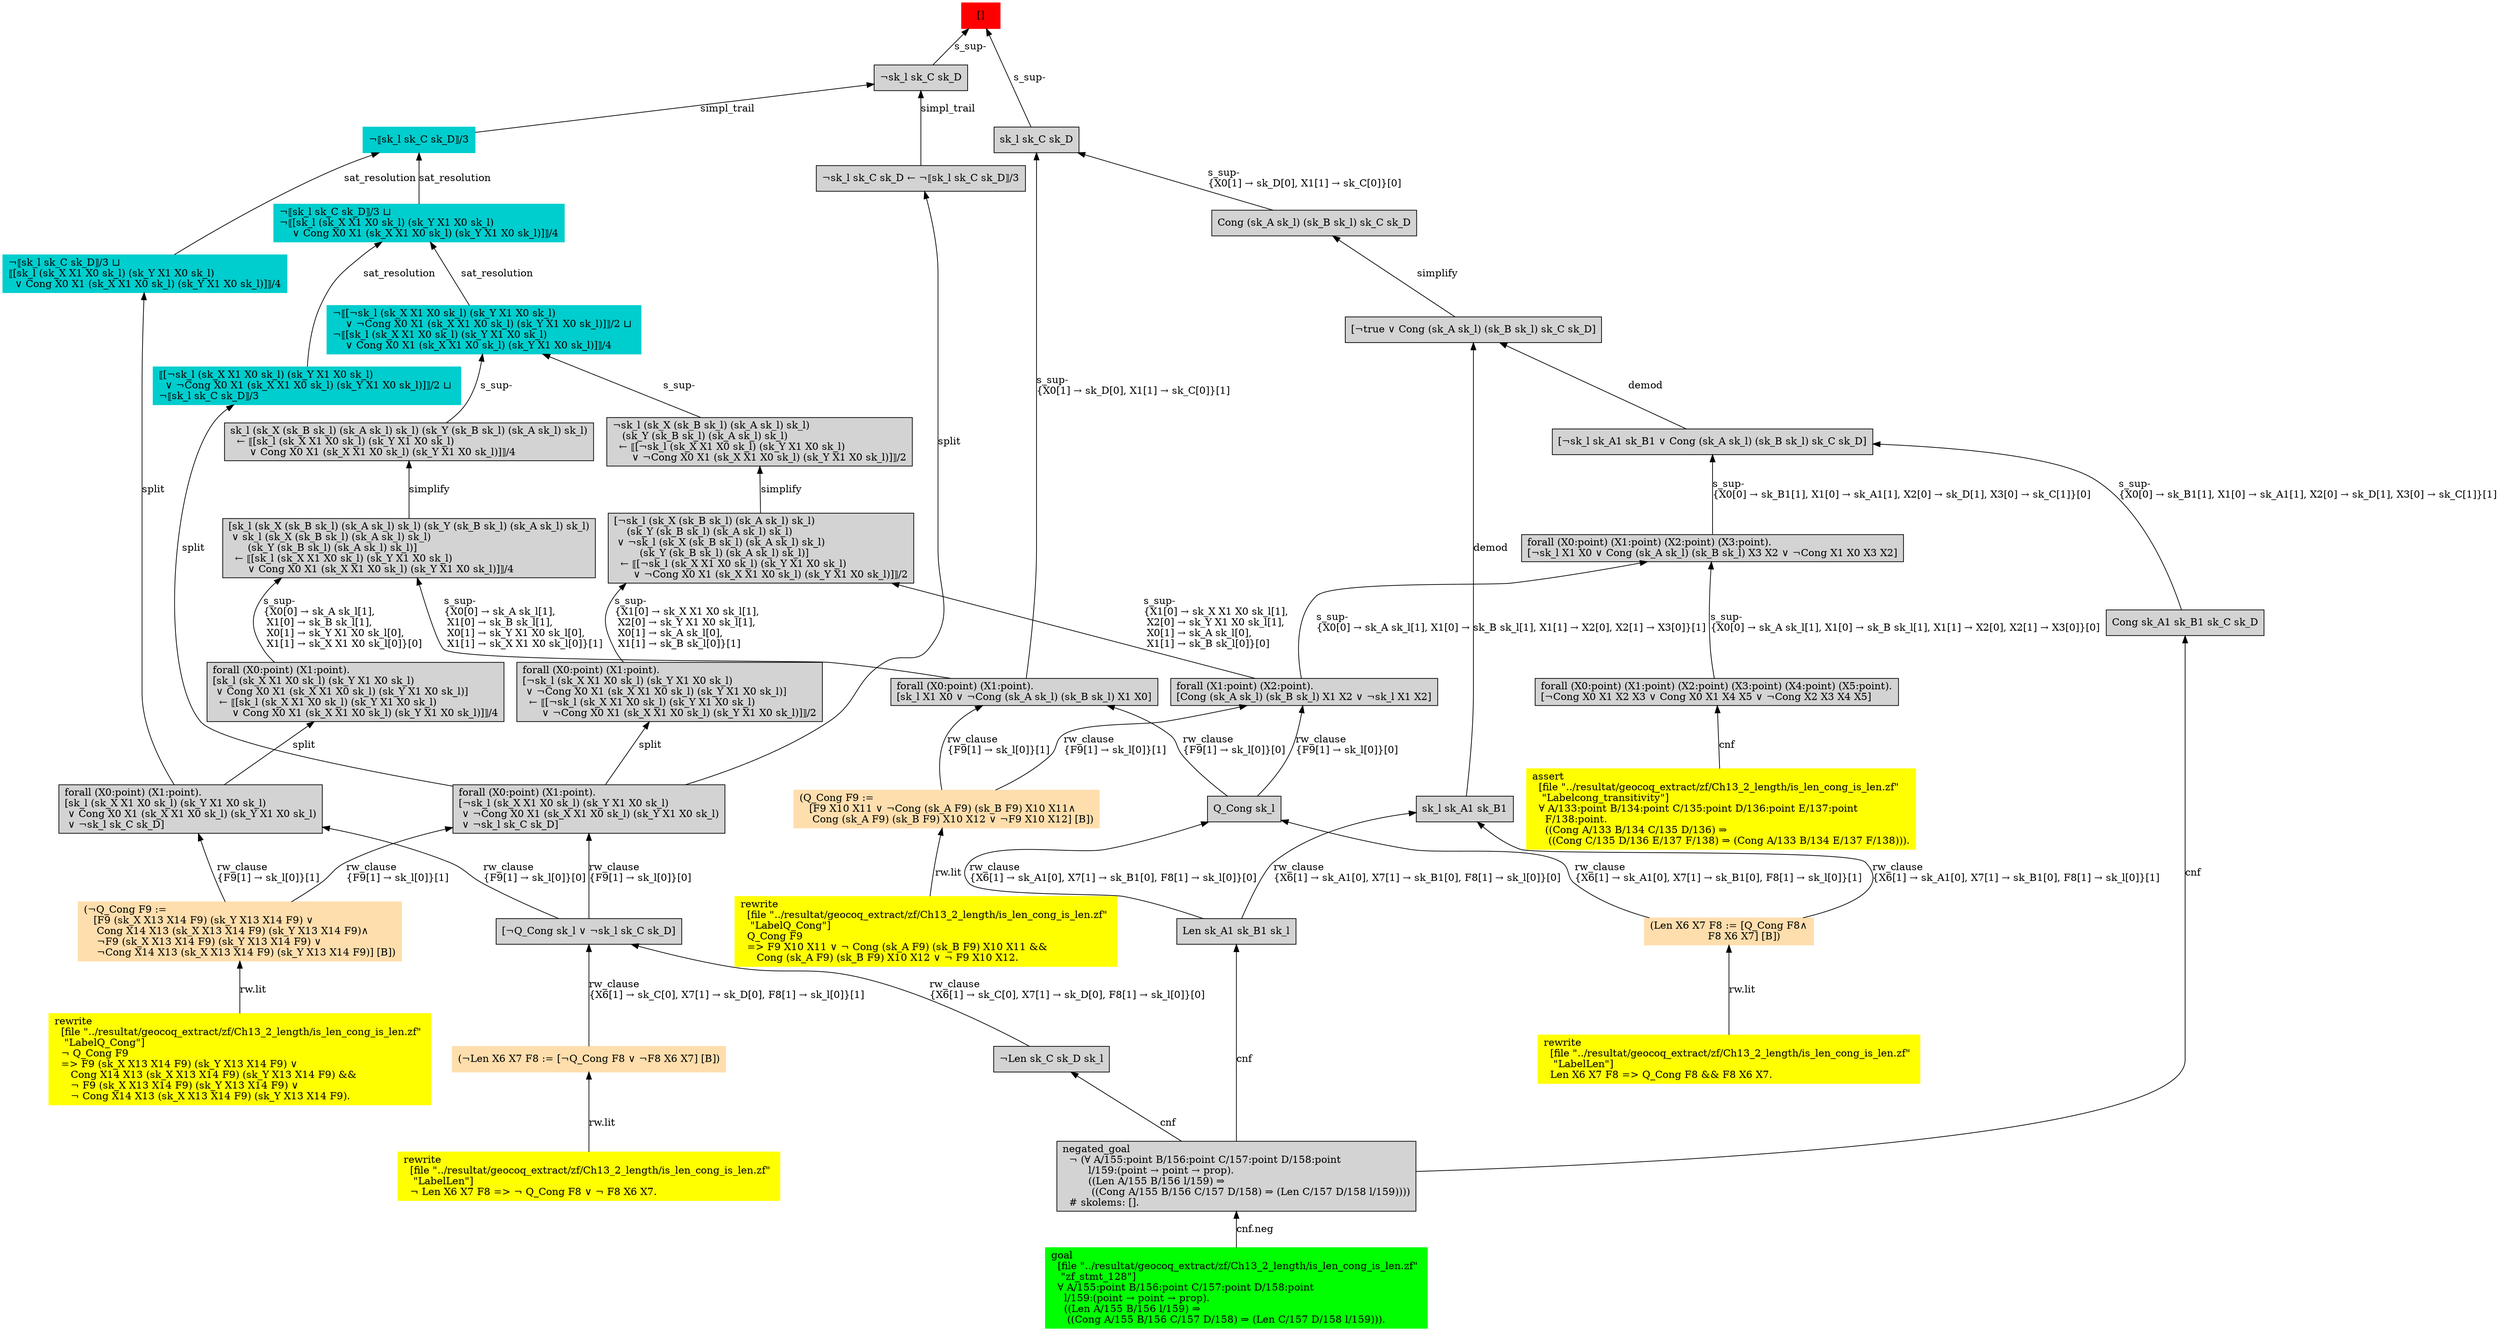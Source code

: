 digraph "unsat_graph" {
  vertex_0 [color=red, label="[]", shape=box, style=filled];
  vertex_0 -> vertex_1 [label="s_sup-\l", dir="back"];
  vertex_1 [shape=box, label="¬sk_l sk_C sk_D\l", style=filled];
  vertex_1 -> vertex_2 [label="simpl_trail", dir="back"];
  vertex_2 [color=cyan3, shape=box, label="¬⟦sk_l sk_C sk_D⟧/3\l", style=filled];
  vertex_2 -> vertex_3 [label="sat_resolution", dir="back"];
  vertex_3 [color=cyan3, shape=box, label="¬⟦sk_l sk_C sk_D⟧/3 ⊔ \l⟦[sk_l (sk_X X1 X0 sk_l) (sk_Y X1 X0 sk_l)\l  ∨ Cong X0 X1 (sk_X X1 X0 sk_l) (sk_Y X1 X0 sk_l)]⟧/4\l", style=filled];
  vertex_3 -> vertex_4 [label="split", dir="back"];
  vertex_4 [shape=box, label="forall (X0:point) (X1:point).\l[sk_l (sk_X X1 X0 sk_l) (sk_Y X1 X0 sk_l)\l ∨ Cong X0 X1 (sk_X X1 X0 sk_l) (sk_Y X1 X0 sk_l)\l ∨ ¬sk_l sk_C sk_D]\l", style=filled];
  vertex_4 -> vertex_5 [label="rw_clause\l\{F9[1] → sk_l[0]\}[1]\l", dir="back"];
  vertex_5 [color=navajowhite, shape=box, label="(¬Q_Cong F9 :=\l   [F9 (sk_X X13 X14 F9) (sk_Y X13 X14 F9) ∨ \l    Cong X14 X13 (sk_X X13 X14 F9) (sk_Y X13 X14 F9)∧\l    ¬F9 (sk_X X13 X14 F9) (sk_Y X13 X14 F9) ∨ \l    ¬Cong X14 X13 (sk_X X13 X14 F9) (sk_Y X13 X14 F9)] [B])\l", style=filled];
  vertex_5 -> vertex_6 [label="rw.lit", dir="back"];
  vertex_6 [color=yellow, shape=box, label="rewrite\l  [file \"../resultat/geocoq_extract/zf/Ch13_2_length/is_len_cong_is_len.zf\" \l   \"LabelQ_Cong\"]\l  ¬ Q_Cong F9\l  =\> F9 (sk_X X13 X14 F9) (sk_Y X13 X14 F9) ∨ \l     Cong X14 X13 (sk_X X13 X14 F9) (sk_Y X13 X14 F9) && \l     ¬ F9 (sk_X X13 X14 F9) (sk_Y X13 X14 F9) ∨ \l     ¬ Cong X14 X13 (sk_X X13 X14 F9) (sk_Y X13 X14 F9).\l", style=filled];
  vertex_4 -> vertex_7 [label="rw_clause\l\{F9[1] → sk_l[0]\}[0]\l", dir="back"];
  vertex_7 [shape=box, label="[¬Q_Cong sk_l ∨ ¬sk_l sk_C sk_D]\l", style=filled];
  vertex_7 -> vertex_8 [label="rw_clause\l\{X6[1] → sk_C[0], X7[1] → sk_D[0], F8[1] → sk_l[0]\}[1]\l", dir="back"];
  vertex_8 [color=navajowhite, shape=box, label="(¬Len X6 X7 F8 := [¬Q_Cong F8 ∨ ¬F8 X6 X7] [B])\l", style=filled];
  vertex_8 -> vertex_9 [label="rw.lit", dir="back"];
  vertex_9 [color=yellow, shape=box, label="rewrite\l  [file \"../resultat/geocoq_extract/zf/Ch13_2_length/is_len_cong_is_len.zf\" \l   \"LabelLen\"]\l  ¬ Len X6 X7 F8 =\> ¬ Q_Cong F8 ∨ ¬ F8 X6 X7.\l", style=filled];
  vertex_7 -> vertex_10 [label="rw_clause\l\{X6[1] → sk_C[0], X7[1] → sk_D[0], F8[1] → sk_l[0]\}[0]\l", dir="back"];
  vertex_10 [shape=box, label="¬Len sk_C sk_D sk_l\l", style=filled];
  vertex_10 -> vertex_11 [label="cnf", dir="back"];
  vertex_11 [shape=box, label="negated_goal\l  ¬ (∀ A/155:point B/156:point C/157:point D/158:point \l        l/159:(point → point → prop).\l        ((Len A/155 B/156 l/159) ⇒\l         ((Cong A/155 B/156 C/157 D/158) ⇒ (Len C/157 D/158 l/159))))\l  # skolems: [].\l", style=filled];
  vertex_11 -> vertex_12 [label="cnf.neg", dir="back"];
  vertex_12 [color=green, shape=box, label="goal\l  [file \"../resultat/geocoq_extract/zf/Ch13_2_length/is_len_cong_is_len.zf\" \l   \"zf_stmt_128\"]\l  ∀ A/155:point B/156:point C/157:point D/158:point \l    l/159:(point → point → prop).\l    ((Len A/155 B/156 l/159) ⇒\l     ((Cong A/155 B/156 C/157 D/158) ⇒ (Len C/157 D/158 l/159))).\l", style=filled];
  vertex_2 -> vertex_13 [label="sat_resolution", dir="back"];
  vertex_13 [color=cyan3, shape=box, label="¬⟦sk_l sk_C sk_D⟧/3 ⊔ \l¬⟦[sk_l (sk_X X1 X0 sk_l) (sk_Y X1 X0 sk_l)\l    ∨ Cong X0 X1 (sk_X X1 X0 sk_l) (sk_Y X1 X0 sk_l)]⟧/4\l", style=filled];
  vertex_13 -> vertex_14 [label="sat_resolution", dir="back"];
  vertex_14 [color=cyan3, shape=box, label="⟦[¬sk_l (sk_X X1 X0 sk_l) (sk_Y X1 X0 sk_l)\l  ∨ ¬Cong X0 X1 (sk_X X1 X0 sk_l) (sk_Y X1 X0 sk_l)]⟧/2 ⊔ \l¬⟦sk_l sk_C sk_D⟧/3\l", style=filled];
  vertex_14 -> vertex_15 [label="split", dir="back"];
  vertex_15 [shape=box, label="forall (X0:point) (X1:point).\l[¬sk_l (sk_X X1 X0 sk_l) (sk_Y X1 X0 sk_l)\l ∨ ¬Cong X0 X1 (sk_X X1 X0 sk_l) (sk_Y X1 X0 sk_l)\l ∨ ¬sk_l sk_C sk_D]\l", style=filled];
  vertex_15 -> vertex_5 [label="rw_clause\l\{F9[1] → sk_l[0]\}[1]\l", dir="back"];
  vertex_15 -> vertex_7 [label="rw_clause\l\{F9[1] → sk_l[0]\}[0]\l", dir="back"];
  vertex_13 -> vertex_16 [label="sat_resolution", dir="back"];
  vertex_16 [color=cyan3, shape=box, label="¬⟦[¬sk_l (sk_X X1 X0 sk_l) (sk_Y X1 X0 sk_l)\l    ∨ ¬Cong X0 X1 (sk_X X1 X0 sk_l) (sk_Y X1 X0 sk_l)]⟧/2 ⊔ \l¬⟦[sk_l (sk_X X1 X0 sk_l) (sk_Y X1 X0 sk_l)\l    ∨ Cong X0 X1 (sk_X X1 X0 sk_l) (sk_Y X1 X0 sk_l)]⟧/4\l", style=filled];
  vertex_16 -> vertex_17 [label="s_sup-\l", dir="back"];
  vertex_17 [shape=box, label="¬sk_l (sk_X (sk_B sk_l) (sk_A sk_l) sk_l) \l   (sk_Y (sk_B sk_l) (sk_A sk_l) sk_l)\l  ← ⟦[¬sk_l (sk_X X1 X0 sk_l) (sk_Y X1 X0 sk_l)\l      ∨ ¬Cong X0 X1 (sk_X X1 X0 sk_l) (sk_Y X1 X0 sk_l)]⟧/2\l", style=filled];
  vertex_17 -> vertex_18 [label="simplify", dir="back"];
  vertex_18 [shape=box, label="[¬sk_l (sk_X (sk_B sk_l) (sk_A sk_l) sk_l) \l    (sk_Y (sk_B sk_l) (sk_A sk_l) sk_l)\l ∨ ¬sk_l (sk_X (sk_B sk_l) (sk_A sk_l) sk_l) \l        (sk_Y (sk_B sk_l) (sk_A sk_l) sk_l)]\l  ← ⟦[¬sk_l (sk_X X1 X0 sk_l) (sk_Y X1 X0 sk_l)\l      ∨ ¬Cong X0 X1 (sk_X X1 X0 sk_l) (sk_Y X1 X0 sk_l)]⟧/2\l", style=filled];
  vertex_18 -> vertex_19 [label="s_sup-\l\{X1[0] → sk_X X1 X0 sk_l[1], \l X2[0] → sk_Y X1 X0 sk_l[1], \l X0[1] → sk_A sk_l[0], \l X1[1] → sk_B sk_l[0]\}[1]\l", dir="back"];
  vertex_19 [shape=box, label="forall (X0:point) (X1:point).\l[¬sk_l (sk_X X1 X0 sk_l) (sk_Y X1 X0 sk_l)\l ∨ ¬Cong X0 X1 (sk_X X1 X0 sk_l) (sk_Y X1 X0 sk_l)]\l  ← ⟦[¬sk_l (sk_X X1 X0 sk_l) (sk_Y X1 X0 sk_l)\l      ∨ ¬Cong X0 X1 (sk_X X1 X0 sk_l) (sk_Y X1 X0 sk_l)]⟧/2\l", style=filled];
  vertex_19 -> vertex_15 [label="split", dir="back"];
  vertex_18 -> vertex_20 [label="s_sup-\l\{X1[0] → sk_X X1 X0 sk_l[1], \l X2[0] → sk_Y X1 X0 sk_l[1], \l X0[1] → sk_A sk_l[0], \l X1[1] → sk_B sk_l[0]\}[0]\l", dir="back"];
  vertex_20 [shape=box, label="forall (X1:point) (X2:point).\l[Cong (sk_A sk_l) (sk_B sk_l) X1 X2 ∨ ¬sk_l X1 X2]\l", style=filled];
  vertex_20 -> vertex_21 [label="rw_clause\l\{F9[1] → sk_l[0]\}[1]\l", dir="back"];
  vertex_21 [color=navajowhite, shape=box, label="(Q_Cong F9 :=\l   [F9 X10 X11 ∨ ¬Cong (sk_A F9) (sk_B F9) X10 X11∧\l    Cong (sk_A F9) (sk_B F9) X10 X12 ∨ ¬F9 X10 X12] [B])\l", style=filled];
  vertex_21 -> vertex_22 [label="rw.lit", dir="back"];
  vertex_22 [color=yellow, shape=box, label="rewrite\l  [file \"../resultat/geocoq_extract/zf/Ch13_2_length/is_len_cong_is_len.zf\" \l   \"LabelQ_Cong\"]\l  Q_Cong F9\l  =\> F9 X10 X11 ∨ ¬ Cong (sk_A F9) (sk_B F9) X10 X11 && \l     Cong (sk_A F9) (sk_B F9) X10 X12 ∨ ¬ F9 X10 X12.\l", style=filled];
  vertex_20 -> vertex_23 [label="rw_clause\l\{F9[1] → sk_l[0]\}[0]\l", dir="back"];
  vertex_23 [shape=box, label="Q_Cong sk_l\l", style=filled];
  vertex_23 -> vertex_24 [label="rw_clause\l\{X6[1] → sk_A1[0], X7[1] → sk_B1[0], F8[1] → sk_l[0]\}[1]\l", dir="back"];
  vertex_24 [color=navajowhite, shape=box, label="(Len X6 X7 F8 := [Q_Cong F8∧\l                  F8 X6 X7] [B])\l", style=filled];
  vertex_24 -> vertex_25 [label="rw.lit", dir="back"];
  vertex_25 [color=yellow, shape=box, label="rewrite\l  [file \"../resultat/geocoq_extract/zf/Ch13_2_length/is_len_cong_is_len.zf\" \l   \"LabelLen\"]\l  Len X6 X7 F8 =\> Q_Cong F8 && F8 X6 X7.\l", style=filled];
  vertex_23 -> vertex_26 [label="rw_clause\l\{X6[1] → sk_A1[0], X7[1] → sk_B1[0], F8[1] → sk_l[0]\}[0]\l", dir="back"];
  vertex_26 [shape=box, label="Len sk_A1 sk_B1 sk_l\l", style=filled];
  vertex_26 -> vertex_11 [label="cnf", dir="back"];
  vertex_16 -> vertex_27 [label="s_sup-\l", dir="back"];
  vertex_27 [shape=box, label="sk_l (sk_X (sk_B sk_l) (sk_A sk_l) sk_l) (sk_Y (sk_B sk_l) (sk_A sk_l) sk_l)\l  ← ⟦[sk_l (sk_X X1 X0 sk_l) (sk_Y X1 X0 sk_l)\l      ∨ Cong X0 X1 (sk_X X1 X0 sk_l) (sk_Y X1 X0 sk_l)]⟧/4\l", style=filled];
  vertex_27 -> vertex_28 [label="simplify", dir="back"];
  vertex_28 [shape=box, label="[sk_l (sk_X (sk_B sk_l) (sk_A sk_l) sk_l) (sk_Y (sk_B sk_l) (sk_A sk_l) sk_l)\l ∨ sk_l (sk_X (sk_B sk_l) (sk_A sk_l) sk_l) \l      (sk_Y (sk_B sk_l) (sk_A sk_l) sk_l)]\l  ← ⟦[sk_l (sk_X X1 X0 sk_l) (sk_Y X1 X0 sk_l)\l      ∨ Cong X0 X1 (sk_X X1 X0 sk_l) (sk_Y X1 X0 sk_l)]⟧/4\l", style=filled];
  vertex_28 -> vertex_29 [label="s_sup-\l\{X0[0] → sk_A sk_l[1], \l X1[0] → sk_B sk_l[1], \l X0[1] → sk_Y X1 X0 sk_l[0], \l X1[1] → sk_X X1 X0 sk_l[0]\}[1]\l", dir="back"];
  vertex_29 [shape=box, label="forall (X0:point) (X1:point).\l[sk_l X1 X0 ∨ ¬Cong (sk_A sk_l) (sk_B sk_l) X1 X0]\l", style=filled];
  vertex_29 -> vertex_21 [label="rw_clause\l\{F9[1] → sk_l[0]\}[1]\l", dir="back"];
  vertex_29 -> vertex_23 [label="rw_clause\l\{F9[1] → sk_l[0]\}[0]\l", dir="back"];
  vertex_28 -> vertex_30 [label="s_sup-\l\{X0[0] → sk_A sk_l[1], \l X1[0] → sk_B sk_l[1], \l X0[1] → sk_Y X1 X0 sk_l[0], \l X1[1] → sk_X X1 X0 sk_l[0]\}[0]\l", dir="back"];
  vertex_30 [shape=box, label="forall (X0:point) (X1:point).\l[sk_l (sk_X X1 X0 sk_l) (sk_Y X1 X0 sk_l)\l ∨ Cong X0 X1 (sk_X X1 X0 sk_l) (sk_Y X1 X0 sk_l)]\l  ← ⟦[sk_l (sk_X X1 X0 sk_l) (sk_Y X1 X0 sk_l)\l      ∨ Cong X0 X1 (sk_X X1 X0 sk_l) (sk_Y X1 X0 sk_l)]⟧/4\l", style=filled];
  vertex_30 -> vertex_4 [label="split", dir="back"];
  vertex_1 -> vertex_31 [label="simpl_trail", dir="back"];
  vertex_31 [shape=box, label="¬sk_l sk_C sk_D ← ¬⟦sk_l sk_C sk_D⟧/3\l", style=filled];
  vertex_31 -> vertex_15 [label="split", dir="back"];
  vertex_0 -> vertex_32 [label="s_sup-\l", dir="back"];
  vertex_32 [shape=box, label="sk_l sk_C sk_D\l", style=filled];
  vertex_32 -> vertex_29 [label="s_sup-\l\{X0[1] → sk_D[0], X1[1] → sk_C[0]\}[1]\l", dir="back"];
  vertex_32 -> vertex_33 [label="s_sup-\l\{X0[1] → sk_D[0], X1[1] → sk_C[0]\}[0]\l", dir="back"];
  vertex_33 [shape=box, label="Cong (sk_A sk_l) (sk_B sk_l) sk_C sk_D\l", style=filled];
  vertex_33 -> vertex_34 [label="simplify", dir="back"];
  vertex_34 [shape=box, label="[¬true ∨ Cong (sk_A sk_l) (sk_B sk_l) sk_C sk_D]\l", style=filled];
  vertex_34 -> vertex_35 [label="demod", dir="back"];
  vertex_35 [shape=box, label="sk_l sk_A1 sk_B1\l", style=filled];
  vertex_35 -> vertex_24 [label="rw_clause\l\{X6[1] → sk_A1[0], X7[1] → sk_B1[0], F8[1] → sk_l[0]\}[1]\l", dir="back"];
  vertex_35 -> vertex_26 [label="rw_clause\l\{X6[1] → sk_A1[0], X7[1] → sk_B1[0], F8[1] → sk_l[0]\}[0]\l", dir="back"];
  vertex_34 -> vertex_36 [label="demod", dir="back"];
  vertex_36 [shape=box, label="[¬sk_l sk_A1 sk_B1 ∨ Cong (sk_A sk_l) (sk_B sk_l) sk_C sk_D]\l", style=filled];
  vertex_36 -> vertex_37 [label="s_sup-\l\{X0[0] → sk_B1[1], X1[0] → sk_A1[1], X2[0] → sk_D[1], X3[0] → sk_C[1]\}[0]\l", dir="back"];
  vertex_37 [shape=box, label="forall (X0:point) (X1:point) (X2:point) (X3:point).\l[¬sk_l X1 X0 ∨ Cong (sk_A sk_l) (sk_B sk_l) X3 X2 ∨ ¬Cong X1 X0 X3 X2]\l", style=filled];
  vertex_37 -> vertex_38 [label="s_sup-\l\{X0[0] → sk_A sk_l[1], X1[0] → sk_B sk_l[1], X1[1] → X2[0], X2[1] → X3[0]\}[0]\l", dir="back"];
  vertex_38 [shape=box, label="forall (X0:point) (X1:point) (X2:point) (X3:point) (X4:point) (X5:point).\l[¬Cong X0 X1 X2 X3 ∨ Cong X0 X1 X4 X5 ∨ ¬Cong X2 X3 X4 X5]\l", style=filled];
  vertex_38 -> vertex_39 [label="cnf", dir="back"];
  vertex_39 [color=yellow, shape=box, label="assert\l  [file \"../resultat/geocoq_extract/zf/Ch13_2_length/is_len_cong_is_len.zf\" \l   \"Labelcong_transitivity\"]\l  ∀ A/133:point B/134:point C/135:point D/136:point E/137:point \l    F/138:point.\l    ((Cong A/133 B/134 C/135 D/136) ⇒\l     ((Cong C/135 D/136 E/137 F/138) ⇒ (Cong A/133 B/134 E/137 F/138))).\l", style=filled];
  vertex_37 -> vertex_20 [label="s_sup-\l\{X0[0] → sk_A sk_l[1], X1[0] → sk_B sk_l[1], X1[1] → X2[0], X2[1] → X3[0]\}[1]\l", dir="back"];
  vertex_36 -> vertex_40 [label="s_sup-\l\{X0[0] → sk_B1[1], X1[0] → sk_A1[1], X2[0] → sk_D[1], X3[0] → sk_C[1]\}[1]\l", dir="back"];
  vertex_40 [shape=box, label="Cong sk_A1 sk_B1 sk_C sk_D\l", style=filled];
  vertex_40 -> vertex_11 [label="cnf", dir="back"];
  }


